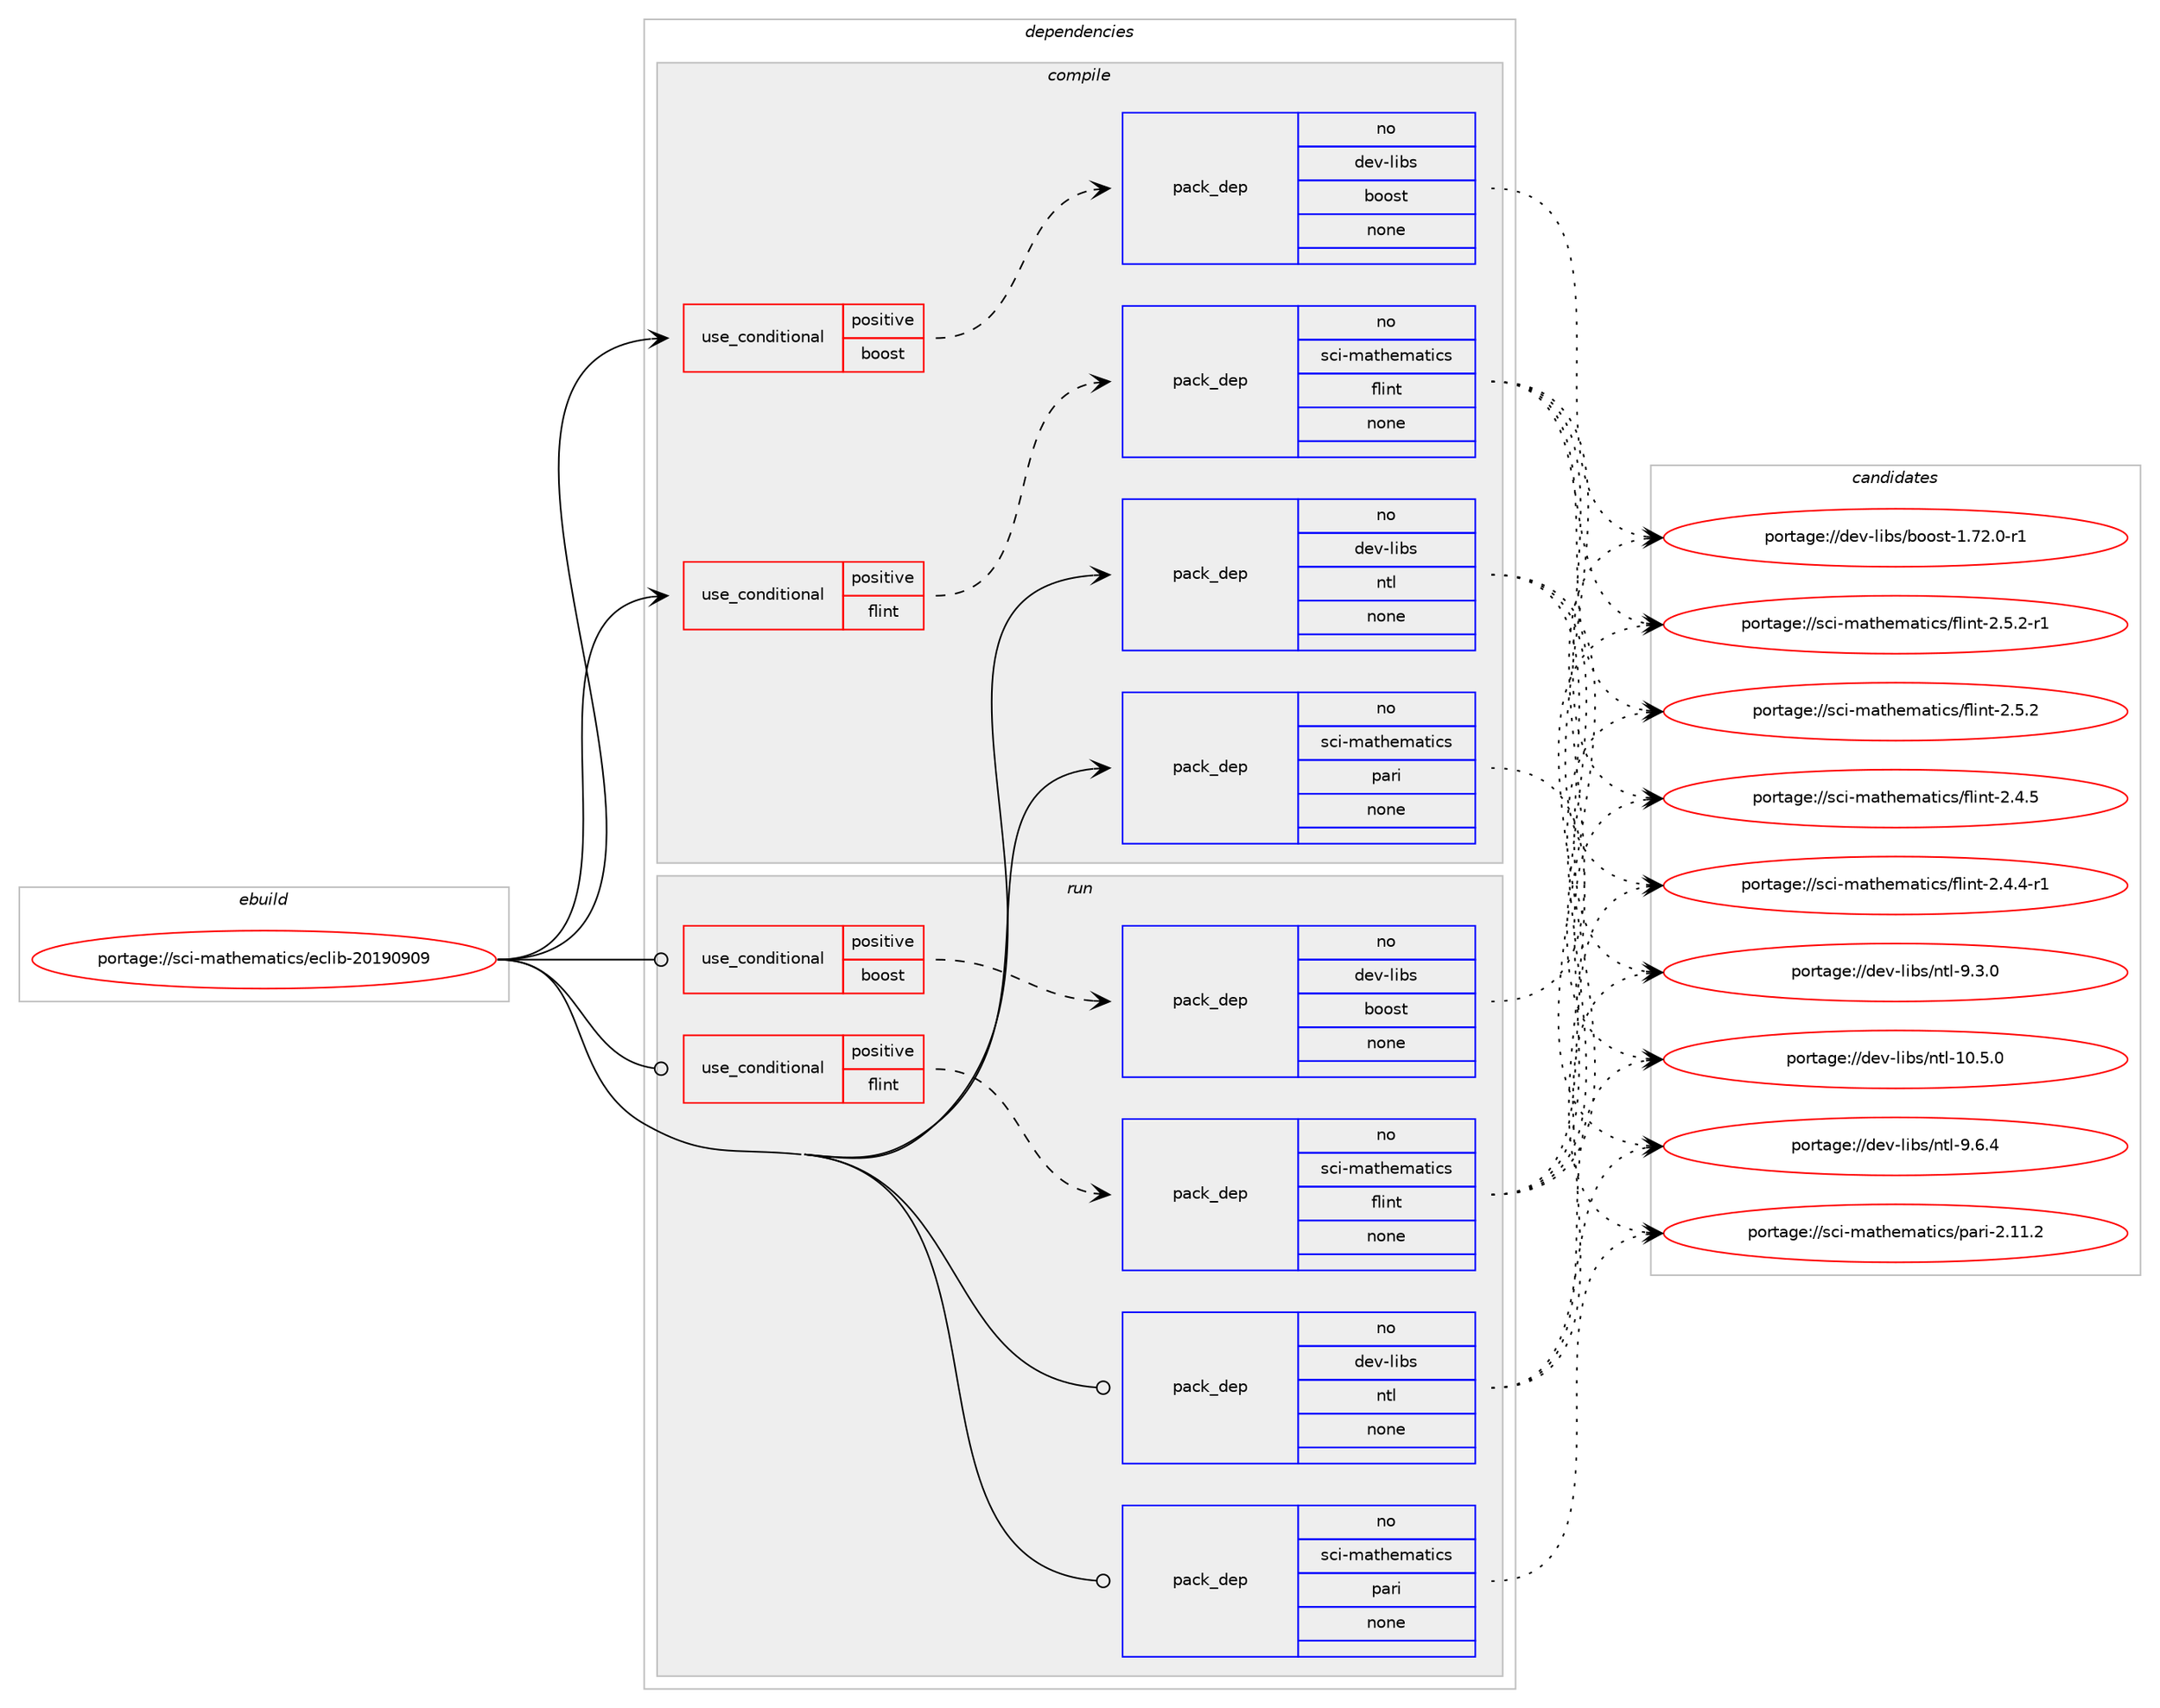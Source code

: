 digraph prolog {

# *************
# Graph options
# *************

newrank=true;
concentrate=true;
compound=true;
graph [rankdir=LR,fontname=Helvetica,fontsize=10,ranksep=1.5];#, ranksep=2.5, nodesep=0.2];
edge  [arrowhead=vee];
node  [fontname=Helvetica,fontsize=10];

# **********
# The ebuild
# **********

subgraph cluster_leftcol {
color=gray;
rank=same;
label=<<i>ebuild</i>>;
id [label="portage://sci-mathematics/eclib-20190909", color=red, width=4, href="../sci-mathematics/eclib-20190909.svg"];
}

# ****************
# The dependencies
# ****************

subgraph cluster_midcol {
color=gray;
label=<<i>dependencies</i>>;
subgraph cluster_compile {
fillcolor="#eeeeee";
style=filled;
label=<<i>compile</i>>;
subgraph cond6641 {
dependency36928 [label=<<TABLE BORDER="0" CELLBORDER="1" CELLSPACING="0" CELLPADDING="4"><TR><TD ROWSPAN="3" CELLPADDING="10">use_conditional</TD></TR><TR><TD>positive</TD></TR><TR><TD>boost</TD></TR></TABLE>>, shape=none, color=red];
subgraph pack29489 {
dependency36929 [label=<<TABLE BORDER="0" CELLBORDER="1" CELLSPACING="0" CELLPADDING="4" WIDTH="220"><TR><TD ROWSPAN="6" CELLPADDING="30">pack_dep</TD></TR><TR><TD WIDTH="110">no</TD></TR><TR><TD>dev-libs</TD></TR><TR><TD>boost</TD></TR><TR><TD>none</TD></TR><TR><TD></TD></TR></TABLE>>, shape=none, color=blue];
}
dependency36928:e -> dependency36929:w [weight=20,style="dashed",arrowhead="vee"];
}
id:e -> dependency36928:w [weight=20,style="solid",arrowhead="vee"];
subgraph cond6642 {
dependency36930 [label=<<TABLE BORDER="0" CELLBORDER="1" CELLSPACING="0" CELLPADDING="4"><TR><TD ROWSPAN="3" CELLPADDING="10">use_conditional</TD></TR><TR><TD>positive</TD></TR><TR><TD>flint</TD></TR></TABLE>>, shape=none, color=red];
subgraph pack29490 {
dependency36931 [label=<<TABLE BORDER="0" CELLBORDER="1" CELLSPACING="0" CELLPADDING="4" WIDTH="220"><TR><TD ROWSPAN="6" CELLPADDING="30">pack_dep</TD></TR><TR><TD WIDTH="110">no</TD></TR><TR><TD>sci-mathematics</TD></TR><TR><TD>flint</TD></TR><TR><TD>none</TD></TR><TR><TD></TD></TR></TABLE>>, shape=none, color=blue];
}
dependency36930:e -> dependency36931:w [weight=20,style="dashed",arrowhead="vee"];
}
id:e -> dependency36930:w [weight=20,style="solid",arrowhead="vee"];
subgraph pack29491 {
dependency36932 [label=<<TABLE BORDER="0" CELLBORDER="1" CELLSPACING="0" CELLPADDING="4" WIDTH="220"><TR><TD ROWSPAN="6" CELLPADDING="30">pack_dep</TD></TR><TR><TD WIDTH="110">no</TD></TR><TR><TD>dev-libs</TD></TR><TR><TD>ntl</TD></TR><TR><TD>none</TD></TR><TR><TD></TD></TR></TABLE>>, shape=none, color=blue];
}
id:e -> dependency36932:w [weight=20,style="solid",arrowhead="vee"];
subgraph pack29492 {
dependency36933 [label=<<TABLE BORDER="0" CELLBORDER="1" CELLSPACING="0" CELLPADDING="4" WIDTH="220"><TR><TD ROWSPAN="6" CELLPADDING="30">pack_dep</TD></TR><TR><TD WIDTH="110">no</TD></TR><TR><TD>sci-mathematics</TD></TR><TR><TD>pari</TD></TR><TR><TD>none</TD></TR><TR><TD></TD></TR></TABLE>>, shape=none, color=blue];
}
id:e -> dependency36933:w [weight=20,style="solid",arrowhead="vee"];
}
subgraph cluster_compileandrun {
fillcolor="#eeeeee";
style=filled;
label=<<i>compile and run</i>>;
}
subgraph cluster_run {
fillcolor="#eeeeee";
style=filled;
label=<<i>run</i>>;
subgraph cond6643 {
dependency36934 [label=<<TABLE BORDER="0" CELLBORDER="1" CELLSPACING="0" CELLPADDING="4"><TR><TD ROWSPAN="3" CELLPADDING="10">use_conditional</TD></TR><TR><TD>positive</TD></TR><TR><TD>boost</TD></TR></TABLE>>, shape=none, color=red];
subgraph pack29493 {
dependency36935 [label=<<TABLE BORDER="0" CELLBORDER="1" CELLSPACING="0" CELLPADDING="4" WIDTH="220"><TR><TD ROWSPAN="6" CELLPADDING="30">pack_dep</TD></TR><TR><TD WIDTH="110">no</TD></TR><TR><TD>dev-libs</TD></TR><TR><TD>boost</TD></TR><TR><TD>none</TD></TR><TR><TD></TD></TR></TABLE>>, shape=none, color=blue];
}
dependency36934:e -> dependency36935:w [weight=20,style="dashed",arrowhead="vee"];
}
id:e -> dependency36934:w [weight=20,style="solid",arrowhead="odot"];
subgraph cond6644 {
dependency36936 [label=<<TABLE BORDER="0" CELLBORDER="1" CELLSPACING="0" CELLPADDING="4"><TR><TD ROWSPAN="3" CELLPADDING="10">use_conditional</TD></TR><TR><TD>positive</TD></TR><TR><TD>flint</TD></TR></TABLE>>, shape=none, color=red];
subgraph pack29494 {
dependency36937 [label=<<TABLE BORDER="0" CELLBORDER="1" CELLSPACING="0" CELLPADDING="4" WIDTH="220"><TR><TD ROWSPAN="6" CELLPADDING="30">pack_dep</TD></TR><TR><TD WIDTH="110">no</TD></TR><TR><TD>sci-mathematics</TD></TR><TR><TD>flint</TD></TR><TR><TD>none</TD></TR><TR><TD></TD></TR></TABLE>>, shape=none, color=blue];
}
dependency36936:e -> dependency36937:w [weight=20,style="dashed",arrowhead="vee"];
}
id:e -> dependency36936:w [weight=20,style="solid",arrowhead="odot"];
subgraph pack29495 {
dependency36938 [label=<<TABLE BORDER="0" CELLBORDER="1" CELLSPACING="0" CELLPADDING="4" WIDTH="220"><TR><TD ROWSPAN="6" CELLPADDING="30">pack_dep</TD></TR><TR><TD WIDTH="110">no</TD></TR><TR><TD>dev-libs</TD></TR><TR><TD>ntl</TD></TR><TR><TD>none</TD></TR><TR><TD></TD></TR></TABLE>>, shape=none, color=blue];
}
id:e -> dependency36938:w [weight=20,style="solid",arrowhead="odot"];
subgraph pack29496 {
dependency36939 [label=<<TABLE BORDER="0" CELLBORDER="1" CELLSPACING="0" CELLPADDING="4" WIDTH="220"><TR><TD ROWSPAN="6" CELLPADDING="30">pack_dep</TD></TR><TR><TD WIDTH="110">no</TD></TR><TR><TD>sci-mathematics</TD></TR><TR><TD>pari</TD></TR><TR><TD>none</TD></TR><TR><TD></TD></TR></TABLE>>, shape=none, color=blue];
}
id:e -> dependency36939:w [weight=20,style="solid",arrowhead="odot"];
}
}

# **************
# The candidates
# **************

subgraph cluster_choices {
rank=same;
color=gray;
label=<<i>candidates</i>>;

subgraph choice29489 {
color=black;
nodesep=1;
choice10010111845108105981154798111111115116454946555046484511449 [label="portage://dev-libs/boost-1.72.0-r1", color=red, width=4,href="../dev-libs/boost-1.72.0-r1.svg"];
dependency36929:e -> choice10010111845108105981154798111111115116454946555046484511449:w [style=dotted,weight="100"];
}
subgraph choice29490 {
color=black;
nodesep=1;
choice1159910545109971161041011099711610599115471021081051101164550465346504511449 [label="portage://sci-mathematics/flint-2.5.2-r1", color=red, width=4,href="../sci-mathematics/flint-2.5.2-r1.svg"];
choice115991054510997116104101109971161059911547102108105110116455046534650 [label="portage://sci-mathematics/flint-2.5.2", color=red, width=4,href="../sci-mathematics/flint-2.5.2.svg"];
choice115991054510997116104101109971161059911547102108105110116455046524653 [label="portage://sci-mathematics/flint-2.4.5", color=red, width=4,href="../sci-mathematics/flint-2.4.5.svg"];
choice1159910545109971161041011099711610599115471021081051101164550465246524511449 [label="portage://sci-mathematics/flint-2.4.4-r1", color=red, width=4,href="../sci-mathematics/flint-2.4.4-r1.svg"];
dependency36931:e -> choice1159910545109971161041011099711610599115471021081051101164550465346504511449:w [style=dotted,weight="100"];
dependency36931:e -> choice115991054510997116104101109971161059911547102108105110116455046534650:w [style=dotted,weight="100"];
dependency36931:e -> choice115991054510997116104101109971161059911547102108105110116455046524653:w [style=dotted,weight="100"];
dependency36931:e -> choice1159910545109971161041011099711610599115471021081051101164550465246524511449:w [style=dotted,weight="100"];
}
subgraph choice29491 {
color=black;
nodesep=1;
choice100101118451081059811547110116108455746544652 [label="portage://dev-libs/ntl-9.6.4", color=red, width=4,href="../dev-libs/ntl-9.6.4.svg"];
choice100101118451081059811547110116108455746514648 [label="portage://dev-libs/ntl-9.3.0", color=red, width=4,href="../dev-libs/ntl-9.3.0.svg"];
choice10010111845108105981154711011610845494846534648 [label="portage://dev-libs/ntl-10.5.0", color=red, width=4,href="../dev-libs/ntl-10.5.0.svg"];
dependency36932:e -> choice100101118451081059811547110116108455746544652:w [style=dotted,weight="100"];
dependency36932:e -> choice100101118451081059811547110116108455746514648:w [style=dotted,weight="100"];
dependency36932:e -> choice10010111845108105981154711011610845494846534648:w [style=dotted,weight="100"];
}
subgraph choice29492 {
color=black;
nodesep=1;
choice1159910545109971161041011099711610599115471129711410545504649494650 [label="portage://sci-mathematics/pari-2.11.2", color=red, width=4,href="../sci-mathematics/pari-2.11.2.svg"];
dependency36933:e -> choice1159910545109971161041011099711610599115471129711410545504649494650:w [style=dotted,weight="100"];
}
subgraph choice29493 {
color=black;
nodesep=1;
choice10010111845108105981154798111111115116454946555046484511449 [label="portage://dev-libs/boost-1.72.0-r1", color=red, width=4,href="../dev-libs/boost-1.72.0-r1.svg"];
dependency36935:e -> choice10010111845108105981154798111111115116454946555046484511449:w [style=dotted,weight="100"];
}
subgraph choice29494 {
color=black;
nodesep=1;
choice1159910545109971161041011099711610599115471021081051101164550465346504511449 [label="portage://sci-mathematics/flint-2.5.2-r1", color=red, width=4,href="../sci-mathematics/flint-2.5.2-r1.svg"];
choice115991054510997116104101109971161059911547102108105110116455046534650 [label="portage://sci-mathematics/flint-2.5.2", color=red, width=4,href="../sci-mathematics/flint-2.5.2.svg"];
choice115991054510997116104101109971161059911547102108105110116455046524653 [label="portage://sci-mathematics/flint-2.4.5", color=red, width=4,href="../sci-mathematics/flint-2.4.5.svg"];
choice1159910545109971161041011099711610599115471021081051101164550465246524511449 [label="portage://sci-mathematics/flint-2.4.4-r1", color=red, width=4,href="../sci-mathematics/flint-2.4.4-r1.svg"];
dependency36937:e -> choice1159910545109971161041011099711610599115471021081051101164550465346504511449:w [style=dotted,weight="100"];
dependency36937:e -> choice115991054510997116104101109971161059911547102108105110116455046534650:w [style=dotted,weight="100"];
dependency36937:e -> choice115991054510997116104101109971161059911547102108105110116455046524653:w [style=dotted,weight="100"];
dependency36937:e -> choice1159910545109971161041011099711610599115471021081051101164550465246524511449:w [style=dotted,weight="100"];
}
subgraph choice29495 {
color=black;
nodesep=1;
choice100101118451081059811547110116108455746544652 [label="portage://dev-libs/ntl-9.6.4", color=red, width=4,href="../dev-libs/ntl-9.6.4.svg"];
choice100101118451081059811547110116108455746514648 [label="portage://dev-libs/ntl-9.3.0", color=red, width=4,href="../dev-libs/ntl-9.3.0.svg"];
choice10010111845108105981154711011610845494846534648 [label="portage://dev-libs/ntl-10.5.0", color=red, width=4,href="../dev-libs/ntl-10.5.0.svg"];
dependency36938:e -> choice100101118451081059811547110116108455746544652:w [style=dotted,weight="100"];
dependency36938:e -> choice100101118451081059811547110116108455746514648:w [style=dotted,weight="100"];
dependency36938:e -> choice10010111845108105981154711011610845494846534648:w [style=dotted,weight="100"];
}
subgraph choice29496 {
color=black;
nodesep=1;
choice1159910545109971161041011099711610599115471129711410545504649494650 [label="portage://sci-mathematics/pari-2.11.2", color=red, width=4,href="../sci-mathematics/pari-2.11.2.svg"];
dependency36939:e -> choice1159910545109971161041011099711610599115471129711410545504649494650:w [style=dotted,weight="100"];
}
}

}
